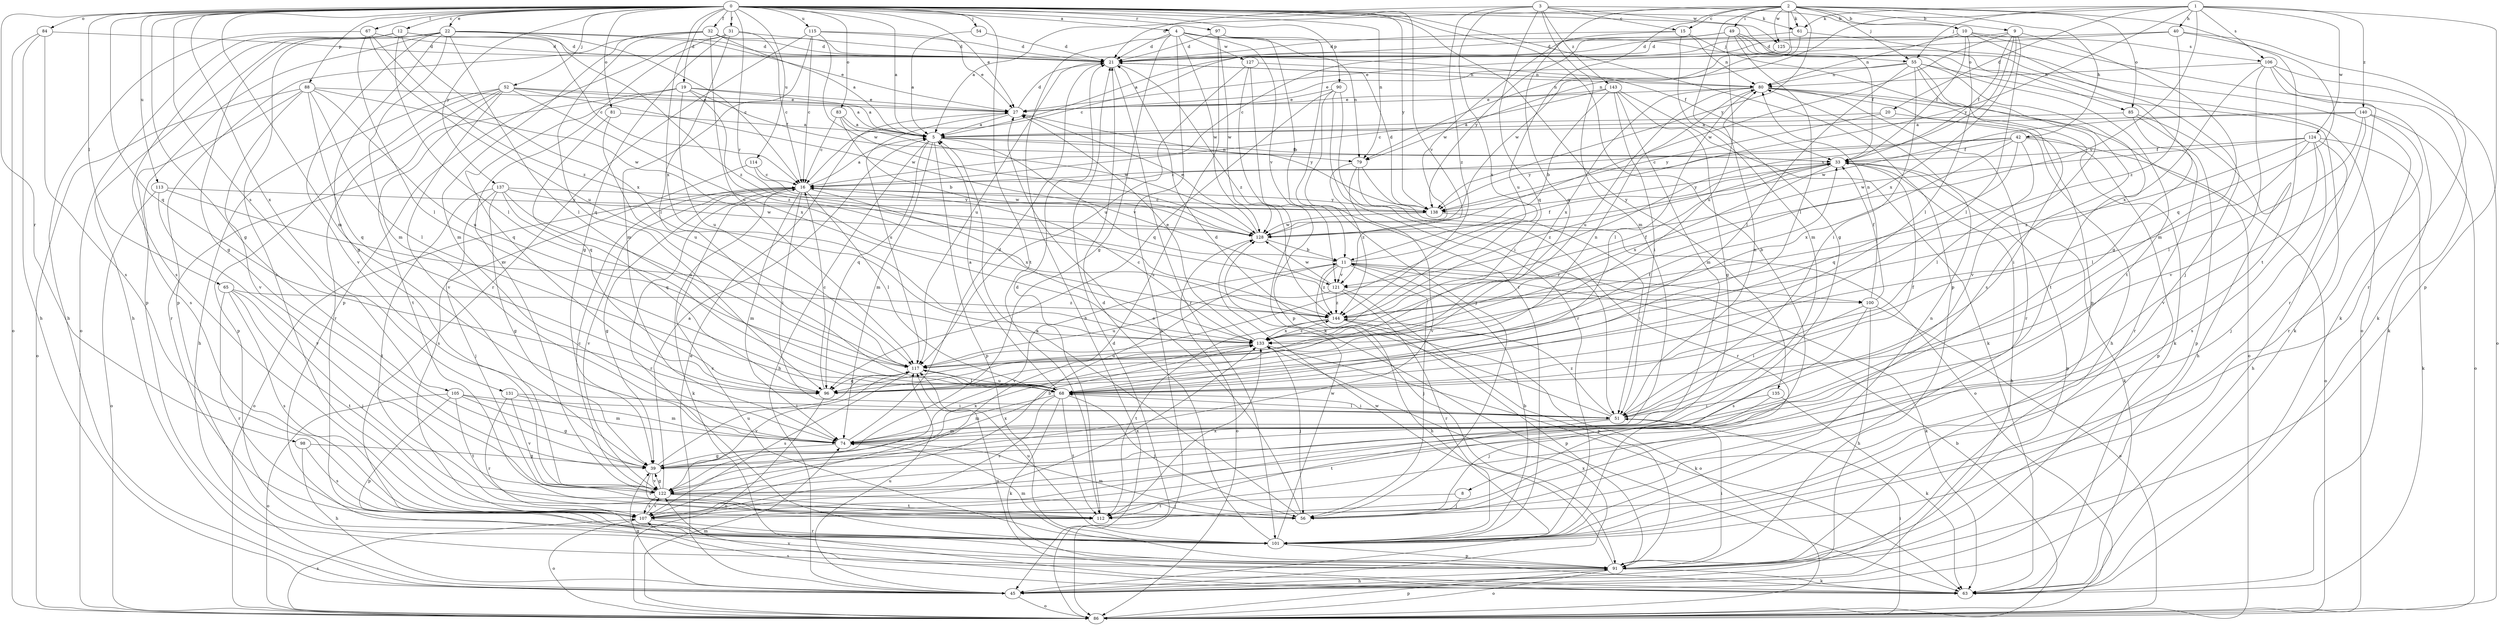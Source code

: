 strict digraph  {
0;
1;
2;
3;
4;
5;
8;
9;
10;
11;
12;
15;
16;
19;
20;
21;
22;
27;
31;
32;
33;
39;
40;
42;
45;
49;
51;
52;
54;
55;
56;
61;
63;
65;
67;
68;
74;
79;
80;
81;
83;
84;
85;
86;
88;
90;
91;
96;
97;
98;
100;
101;
105;
106;
107;
112;
113;
114;
115;
117;
121;
122;
124;
125;
127;
128;
131;
133;
135;
137;
138;
140;
143;
144;
0 -> 4  [label=a];
0 -> 5  [label=a];
0 -> 8  [label=b];
0 -> 12  [label=c];
0 -> 19  [label=d];
0 -> 22  [label=e];
0 -> 27  [label=e];
0 -> 31  [label=f];
0 -> 32  [label=f];
0 -> 39  [label=g];
0 -> 52  [label=j];
0 -> 54  [label=j];
0 -> 61  [label=k];
0 -> 65  [label=l];
0 -> 67  [label=l];
0 -> 74  [label=m];
0 -> 79  [label=n];
0 -> 81  [label=o];
0 -> 83  [label=o];
0 -> 84  [label=o];
0 -> 85  [label=o];
0 -> 88  [label=p];
0 -> 90  [label=p];
0 -> 91  [label=p];
0 -> 96  [label=q];
0 -> 97  [label=r];
0 -> 98  [label=r];
0 -> 100  [label=r];
0 -> 105  [label=s];
0 -> 112  [label=t];
0 -> 113  [label=u];
0 -> 114  [label=u];
0 -> 115  [label=u];
0 -> 121  [label=v];
0 -> 131  [label=x];
0 -> 133  [label=x];
0 -> 135  [label=y];
0 -> 137  [label=y];
0 -> 138  [label=y];
1 -> 20  [label=d];
1 -> 40  [label=h];
1 -> 55  [label=j];
1 -> 61  [label=k];
1 -> 79  [label=n];
1 -> 91  [label=p];
1 -> 106  [label=s];
1 -> 121  [label=v];
1 -> 124  [label=w];
1 -> 138  [label=y];
1 -> 140  [label=z];
2 -> 5  [label=a];
2 -> 9  [label=b];
2 -> 10  [label=b];
2 -> 15  [label=c];
2 -> 39  [label=g];
2 -> 42  [label=h];
2 -> 49  [label=i];
2 -> 55  [label=j];
2 -> 61  [label=k];
2 -> 79  [label=n];
2 -> 85  [label=o];
2 -> 96  [label=q];
2 -> 112  [label=t];
2 -> 117  [label=u];
2 -> 125  [label=w];
2 -> 138  [label=y];
3 -> 10  [label=b];
3 -> 15  [label=c];
3 -> 21  [label=d];
3 -> 74  [label=m];
3 -> 96  [label=q];
3 -> 125  [label=w];
3 -> 133  [label=x];
3 -> 143  [label=z];
3 -> 144  [label=z];
4 -> 21  [label=d];
4 -> 39  [label=g];
4 -> 45  [label=h];
4 -> 55  [label=j];
4 -> 79  [label=n];
4 -> 86  [label=o];
4 -> 121  [label=v];
4 -> 127  [label=w];
4 -> 128  [label=w];
5 -> 33  [label=f];
5 -> 45  [label=h];
5 -> 74  [label=m];
5 -> 79  [label=n];
5 -> 91  [label=p];
5 -> 96  [label=q];
5 -> 121  [label=v];
8 -> 56  [label=j];
8 -> 112  [label=t];
9 -> 21  [label=d];
9 -> 33  [label=f];
9 -> 68  [label=l];
9 -> 74  [label=m];
9 -> 121  [label=v];
9 -> 128  [label=w];
9 -> 133  [label=x];
10 -> 5  [label=a];
10 -> 33  [label=f];
10 -> 56  [label=j];
10 -> 63  [label=k];
10 -> 68  [label=l];
10 -> 80  [label=n];
10 -> 106  [label=s];
11 -> 33  [label=f];
11 -> 45  [label=h];
11 -> 56  [label=j];
11 -> 63  [label=k];
11 -> 100  [label=r];
11 -> 121  [label=v];
11 -> 122  [label=v];
11 -> 144  [label=z];
12 -> 16  [label=c];
12 -> 21  [label=d];
12 -> 39  [label=g];
12 -> 68  [label=l];
12 -> 86  [label=o];
12 -> 107  [label=s];
12 -> 133  [label=x];
15 -> 21  [label=d];
15 -> 74  [label=m];
15 -> 80  [label=n];
15 -> 91  [label=p];
15 -> 128  [label=w];
16 -> 5  [label=a];
16 -> 39  [label=g];
16 -> 51  [label=i];
16 -> 63  [label=k];
16 -> 68  [label=l];
16 -> 74  [label=m];
16 -> 86  [label=o];
16 -> 101  [label=r];
16 -> 122  [label=v];
16 -> 133  [label=x];
16 -> 138  [label=y];
19 -> 5  [label=a];
19 -> 27  [label=e];
19 -> 33  [label=f];
19 -> 96  [label=q];
19 -> 101  [label=r];
19 -> 117  [label=u];
19 -> 144  [label=z];
20 -> 5  [label=a];
20 -> 51  [label=i];
20 -> 138  [label=y];
21 -> 80  [label=n];
21 -> 101  [label=r];
21 -> 117  [label=u];
21 -> 144  [label=z];
22 -> 16  [label=c];
22 -> 21  [label=d];
22 -> 27  [label=e];
22 -> 39  [label=g];
22 -> 45  [label=h];
22 -> 68  [label=l];
22 -> 74  [label=m];
22 -> 91  [label=p];
22 -> 107  [label=s];
22 -> 122  [label=v];
22 -> 144  [label=z];
27 -> 5  [label=a];
27 -> 21  [label=d];
27 -> 117  [label=u];
27 -> 138  [label=y];
31 -> 16  [label=c];
31 -> 21  [label=d];
31 -> 39  [label=g];
31 -> 68  [label=l];
31 -> 91  [label=p];
31 -> 122  [label=v];
32 -> 5  [label=a];
32 -> 21  [label=d];
32 -> 33  [label=f];
32 -> 74  [label=m];
32 -> 91  [label=p];
32 -> 96  [label=q];
32 -> 117  [label=u];
33 -> 16  [label=c];
33 -> 45  [label=h];
33 -> 63  [label=k];
33 -> 91  [label=p];
33 -> 133  [label=x];
33 -> 138  [label=y];
33 -> 144  [label=z];
39 -> 112  [label=t];
39 -> 117  [label=u];
39 -> 122  [label=v];
39 -> 133  [label=x];
40 -> 21  [label=d];
40 -> 27  [label=e];
40 -> 96  [label=q];
40 -> 101  [label=r];
40 -> 144  [label=z];
42 -> 16  [label=c];
42 -> 33  [label=f];
42 -> 68  [label=l];
42 -> 86  [label=o];
42 -> 91  [label=p];
42 -> 96  [label=q];
42 -> 133  [label=x];
42 -> 138  [label=y];
45 -> 27  [label=e];
45 -> 39  [label=g];
45 -> 86  [label=o];
45 -> 117  [label=u];
45 -> 133  [label=x];
49 -> 16  [label=c];
49 -> 21  [label=d];
49 -> 33  [label=f];
49 -> 68  [label=l];
49 -> 86  [label=o];
49 -> 112  [label=t];
49 -> 117  [label=u];
49 -> 138  [label=y];
51 -> 21  [label=d];
51 -> 33  [label=f];
51 -> 68  [label=l];
51 -> 74  [label=m];
51 -> 80  [label=n];
51 -> 112  [label=t];
51 -> 144  [label=z];
52 -> 5  [label=a];
52 -> 27  [label=e];
52 -> 45  [label=h];
52 -> 91  [label=p];
52 -> 101  [label=r];
52 -> 112  [label=t];
52 -> 122  [label=v];
52 -> 128  [label=w];
52 -> 133  [label=x];
54 -> 5  [label=a];
54 -> 21  [label=d];
55 -> 27  [label=e];
55 -> 51  [label=i];
55 -> 63  [label=k];
55 -> 68  [label=l];
55 -> 80  [label=n];
55 -> 107  [label=s];
55 -> 112  [label=t];
55 -> 122  [label=v];
56 -> 5  [label=a];
56 -> 27  [label=e];
56 -> 74  [label=m];
61 -> 21  [label=d];
61 -> 39  [label=g];
61 -> 128  [label=w];
63 -> 107  [label=s];
63 -> 117  [label=u];
63 -> 122  [label=v];
65 -> 56  [label=j];
65 -> 101  [label=r];
65 -> 107  [label=s];
65 -> 112  [label=t];
65 -> 144  [label=z];
67 -> 21  [label=d];
67 -> 45  [label=h];
67 -> 68  [label=l];
67 -> 117  [label=u];
67 -> 144  [label=z];
68 -> 5  [label=a];
68 -> 51  [label=i];
68 -> 56  [label=j];
68 -> 63  [label=k];
68 -> 74  [label=m];
68 -> 107  [label=s];
68 -> 112  [label=t];
68 -> 117  [label=u];
74 -> 21  [label=d];
74 -> 39  [label=g];
79 -> 86  [label=o];
79 -> 101  [label=r];
79 -> 122  [label=v];
79 -> 144  [label=z];
80 -> 27  [label=e];
80 -> 45  [label=h];
80 -> 63  [label=k];
80 -> 68  [label=l];
80 -> 86  [label=o];
80 -> 101  [label=r];
80 -> 117  [label=u];
80 -> 133  [label=x];
81 -> 5  [label=a];
81 -> 96  [label=q];
81 -> 117  [label=u];
83 -> 5  [label=a];
83 -> 11  [label=b];
83 -> 16  [label=c];
83 -> 128  [label=w];
84 -> 21  [label=d];
84 -> 45  [label=h];
84 -> 86  [label=o];
84 -> 107  [label=s];
85 -> 5  [label=a];
85 -> 45  [label=h];
85 -> 91  [label=p];
85 -> 101  [label=r];
86 -> 11  [label=b];
86 -> 21  [label=d];
86 -> 51  [label=i];
86 -> 74  [label=m];
86 -> 91  [label=p];
86 -> 107  [label=s];
88 -> 27  [label=e];
88 -> 68  [label=l];
88 -> 86  [label=o];
88 -> 96  [label=q];
88 -> 107  [label=s];
88 -> 117  [label=u];
88 -> 122  [label=v];
88 -> 128  [label=w];
90 -> 27  [label=e];
90 -> 51  [label=i];
90 -> 56  [label=j];
90 -> 96  [label=q];
90 -> 101  [label=r];
91 -> 45  [label=h];
91 -> 51  [label=i];
91 -> 63  [label=k];
91 -> 86  [label=o];
91 -> 128  [label=w];
96 -> 16  [label=c];
96 -> 33  [label=f];
96 -> 80  [label=n];
96 -> 86  [label=o];
97 -> 11  [label=b];
97 -> 21  [label=d];
97 -> 101  [label=r];
97 -> 107  [label=s];
97 -> 128  [label=w];
98 -> 39  [label=g];
98 -> 45  [label=h];
98 -> 107  [label=s];
100 -> 33  [label=f];
100 -> 45  [label=h];
100 -> 51  [label=i];
100 -> 80  [label=n];
100 -> 86  [label=o];
100 -> 107  [label=s];
101 -> 11  [label=b];
101 -> 16  [label=c];
101 -> 21  [label=d];
101 -> 74  [label=m];
101 -> 80  [label=n];
101 -> 91  [label=p];
101 -> 117  [label=u];
101 -> 128  [label=w];
105 -> 39  [label=g];
105 -> 51  [label=i];
105 -> 74  [label=m];
105 -> 86  [label=o];
105 -> 91  [label=p];
105 -> 112  [label=t];
106 -> 63  [label=k];
106 -> 80  [label=n];
106 -> 86  [label=o];
106 -> 101  [label=r];
106 -> 122  [label=v];
106 -> 133  [label=x];
107 -> 11  [label=b];
107 -> 86  [label=o];
107 -> 101  [label=r];
107 -> 122  [label=v];
107 -> 133  [label=x];
112 -> 21  [label=d];
112 -> 133  [label=x];
113 -> 86  [label=o];
113 -> 122  [label=v];
113 -> 133  [label=x];
113 -> 138  [label=y];
114 -> 16  [label=c];
114 -> 107  [label=s];
114 -> 128  [label=w];
115 -> 16  [label=c];
115 -> 21  [label=d];
115 -> 27  [label=e];
115 -> 74  [label=m];
115 -> 101  [label=r];
115 -> 128  [label=w];
117 -> 68  [label=l];
117 -> 96  [label=q];
117 -> 107  [label=s];
117 -> 122  [label=v];
121 -> 91  [label=p];
121 -> 101  [label=r];
121 -> 117  [label=u];
121 -> 128  [label=w];
121 -> 144  [label=z];
122 -> 5  [label=a];
122 -> 16  [label=c];
122 -> 39  [label=g];
122 -> 56  [label=j];
122 -> 107  [label=s];
122 -> 112  [label=t];
122 -> 133  [label=x];
124 -> 33  [label=f];
124 -> 45  [label=h];
124 -> 56  [label=j];
124 -> 63  [label=k];
124 -> 68  [label=l];
124 -> 107  [label=s];
124 -> 128  [label=w];
124 -> 144  [label=z];
125 -> 16  [label=c];
125 -> 63  [label=k];
127 -> 63  [label=k];
127 -> 80  [label=n];
127 -> 91  [label=p];
127 -> 117  [label=u];
128 -> 11  [label=b];
128 -> 27  [label=e];
128 -> 86  [label=o];
131 -> 51  [label=i];
131 -> 74  [label=m];
131 -> 101  [label=r];
131 -> 122  [label=v];
133 -> 16  [label=c];
133 -> 27  [label=e];
133 -> 56  [label=j];
133 -> 63  [label=k];
133 -> 117  [label=u];
133 -> 144  [label=z];
135 -> 51  [label=i];
135 -> 56  [label=j];
135 -> 63  [label=k];
137 -> 39  [label=g];
137 -> 56  [label=j];
137 -> 96  [label=q];
137 -> 112  [label=t];
137 -> 117  [label=u];
137 -> 128  [label=w];
137 -> 138  [label=y];
138 -> 16  [label=c];
138 -> 21  [label=d];
138 -> 51  [label=i];
138 -> 128  [label=w];
140 -> 5  [label=a];
140 -> 68  [label=l];
140 -> 86  [label=o];
140 -> 101  [label=r];
140 -> 122  [label=v];
140 -> 128  [label=w];
143 -> 11  [label=b];
143 -> 16  [label=c];
143 -> 27  [label=e];
143 -> 39  [label=g];
143 -> 51  [label=i];
143 -> 63  [label=k];
143 -> 74  [label=m];
144 -> 33  [label=f];
144 -> 86  [label=o];
144 -> 91  [label=p];
144 -> 112  [label=t];
144 -> 133  [label=x];
}

